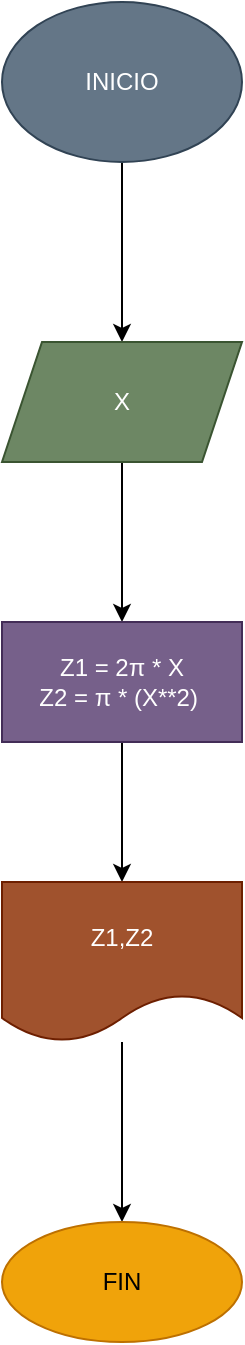 <mxfile>
    <diagram id="C_ofWBt2sxaN1asQN6D1" name="Page-1">
        <mxGraphModel dx="564" dy="209" grid="1" gridSize="10" guides="1" tooltips="1" connect="1" arrows="1" fold="1" page="1" pageScale="1" pageWidth="827" pageHeight="1169" math="0" shadow="0">
            <root>
                <mxCell id="0"/>
                <mxCell id="1" parent="0"/>
                <mxCell id="4" value="" style="edgeStyle=none;html=1;" parent="1" source="2" target="3" edge="1">
                    <mxGeometry relative="1" as="geometry"/>
                </mxCell>
                <mxCell id="2" value="INICIO" style="ellipse;whiteSpace=wrap;html=1;fillColor=#647687;fontColor=#ffffff;strokeColor=#314354;" parent="1" vertex="1">
                    <mxGeometry x="230" y="230" width="120" height="80" as="geometry"/>
                </mxCell>
                <mxCell id="6" value="" style="edgeStyle=none;html=1;" parent="1" source="3" target="5" edge="1">
                    <mxGeometry relative="1" as="geometry"/>
                </mxCell>
                <mxCell id="3" value="X" style="shape=parallelogram;perimeter=parallelogramPerimeter;whiteSpace=wrap;html=1;fixedSize=1;fillColor=#6d8764;fontColor=#ffffff;strokeColor=#3A5431;" parent="1" vertex="1">
                    <mxGeometry x="230" y="400" width="120" height="60" as="geometry"/>
                </mxCell>
                <mxCell id="10" value="" style="edgeStyle=none;html=1;" parent="1" source="5" target="9" edge="1">
                    <mxGeometry relative="1" as="geometry"/>
                </mxCell>
                <mxCell id="5" value="Z1 = 2π * X&lt;br&gt;Z2 =&amp;nbsp;π * (X**2)&amp;nbsp;" style="whiteSpace=wrap;html=1;fillColor=#76608a;fontColor=#ffffff;strokeColor=#432D57;" parent="1" vertex="1">
                    <mxGeometry x="230" y="540" width="120" height="60" as="geometry"/>
                </mxCell>
                <mxCell id="12" value="" style="edgeStyle=none;html=1;" parent="1" source="9" target="11" edge="1">
                    <mxGeometry relative="1" as="geometry"/>
                </mxCell>
                <mxCell id="9" value="Z1,Z2" style="shape=document;whiteSpace=wrap;html=1;boundedLbl=1;fillColor=#a0522d;fontColor=#ffffff;strokeColor=#6D1F00;" parent="1" vertex="1">
                    <mxGeometry x="230" y="670" width="120" height="80" as="geometry"/>
                </mxCell>
                <mxCell id="11" value="FIN" style="ellipse;whiteSpace=wrap;html=1;fillColor=#f0a30a;fontColor=#000000;strokeColor=#BD7000;" parent="1" vertex="1">
                    <mxGeometry x="230" y="840" width="120" height="60" as="geometry"/>
                </mxCell>
            </root>
        </mxGraphModel>
    </diagram>
</mxfile>